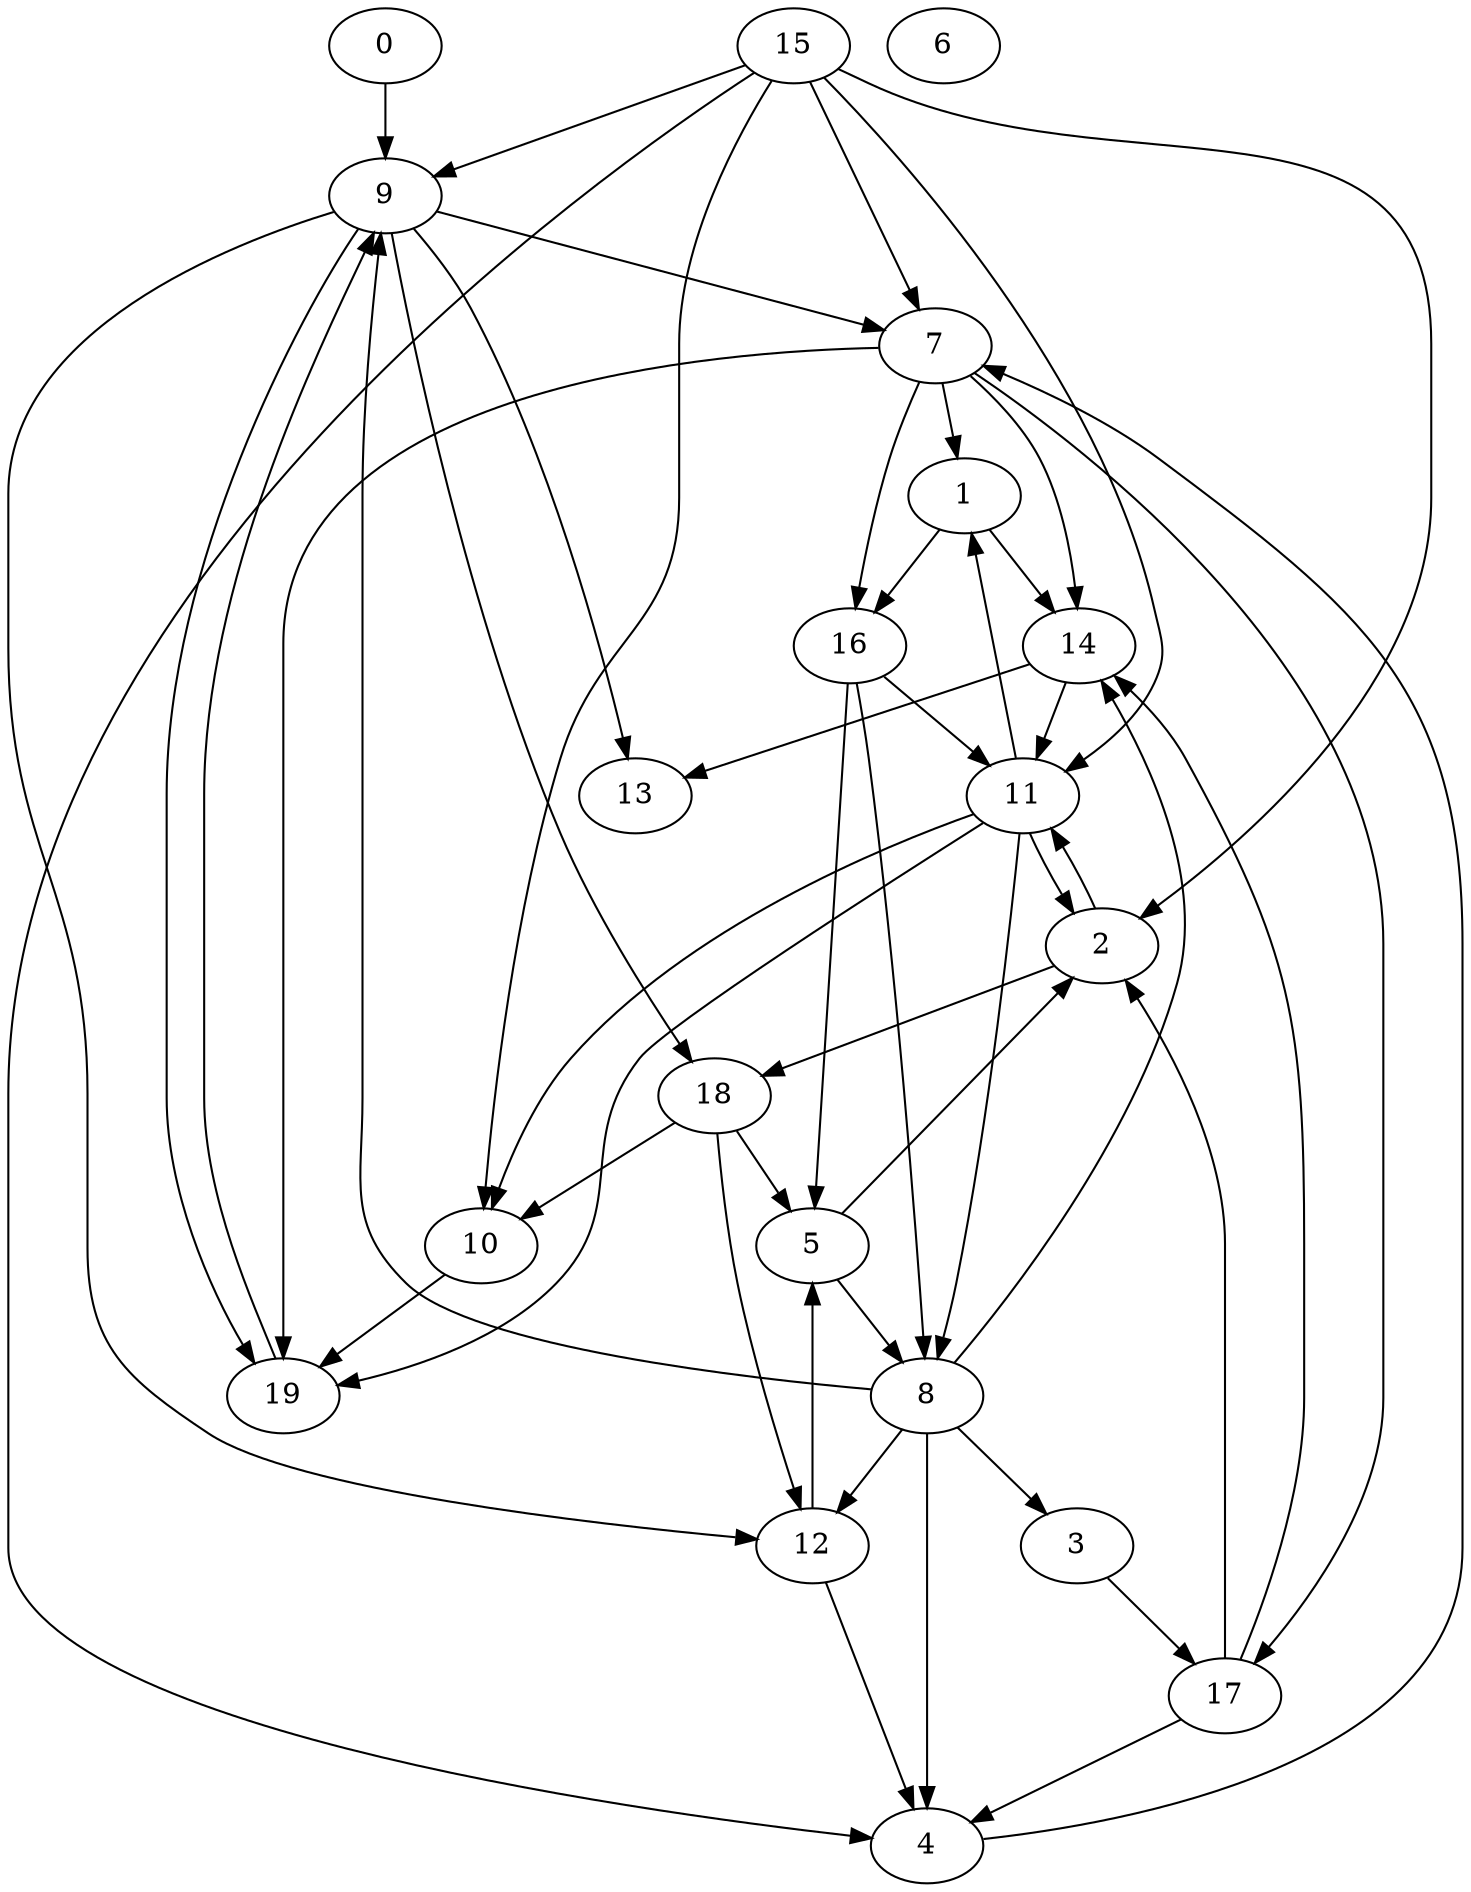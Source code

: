 digraph G {
0;
1;
2;
3;
4;
5;
6;
7;
8;
9;
10;
11;
12;
13;
14;
15;
16;
17;
18;
19;
0 -> 9;
1 -> 16;
1 -> 14;
2 -> 11;
2 -> 18;
3 -> 17;
4 -> 7;
5 -> 2;
5 -> 8;
7 -> 1;
7 -> 16;
7 -> 14;
7 -> 19;
7 -> 17;
8 -> 9;
8 -> 3;
8 -> 14;
8 -> 12;
8 -> 4;
9 -> 12;
9 -> 13;
9 -> 18;
9 -> 19;
9 -> 7;
10 -> 19;
11 -> 10;
11 -> 2;
11 -> 8;
11 -> 19;
11 -> 1;
12 -> 4;
12 -> 5;
14 -> 11;
14 -> 13;
15 -> 11;
15 -> 10;
15 -> 9;
15 -> 4;
15 -> 2;
15 -> 7;
16 -> 11;
16 -> 8;
16 -> 5;
17 -> 14;
17 -> 2;
17 -> 4;
18 -> 5;
18 -> 12;
18 -> 10;
19 -> 9;
}

